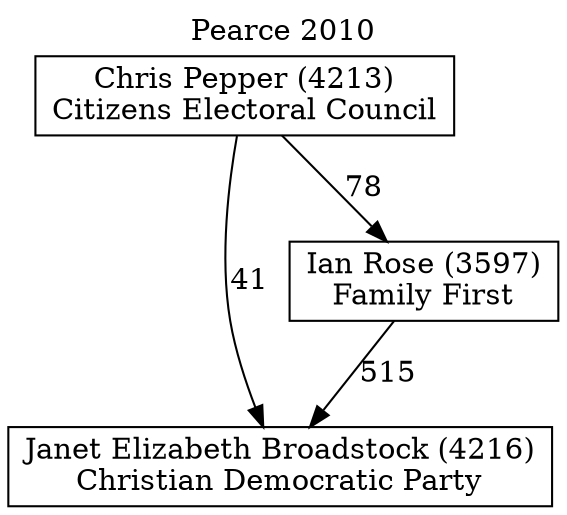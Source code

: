 // House preference flow
digraph "Janet Elizabeth Broadstock (4216)_Pearce_2010" {
	graph [label="Pearce 2010" labelloc=t mclimit=10]
	node [shape=box]
	"Janet Elizabeth Broadstock (4216)" [label="Janet Elizabeth Broadstock (4216)
Christian Democratic Party"]
	"Ian Rose (3597)" [label="Ian Rose (3597)
Family First"]
	"Chris Pepper (4213)" [label="Chris Pepper (4213)
Citizens Electoral Council"]
	"Ian Rose (3597)" -> "Janet Elizabeth Broadstock (4216)" [label=515]
	"Chris Pepper (4213)" -> "Ian Rose (3597)" [label=78]
	"Chris Pepper (4213)" -> "Janet Elizabeth Broadstock (4216)" [label=41]
}
